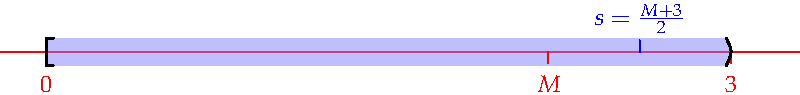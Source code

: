 settings.tex="pdflatex";

texpreamble("\usepackage{amsmath}
\usepackage{amsthm,amssymb}
\usepackage{mathpazo}
\usepackage[svgnames]{xcolor}
");
import graph;

size(400);

path p=(0,0.06)--(2.98,0.06){dir(290)}..(3,0)..{dir(250)}(2.98,-0.06)--(0,-0.06)--cycle;
fill(p,lightblue+opacity(0.5));
draw((0.03,-0.06)--(0,-0.06)--(0,0.06)--(0.03,0.06),linewidth(1));
draw((2.98,0.06){dir(290)}..(3,0)..{dir(250)}(2.98,-0.06),linewidth(1));

xaxis(-0.2,3.3,red,RightTicks(new real[]{0,3}));
xtick(Label("$M$",align=S),2.2,S,red);
xtick(Label("$s=\frac{M+3}2$",align=N),5.2/2,N,blue);
